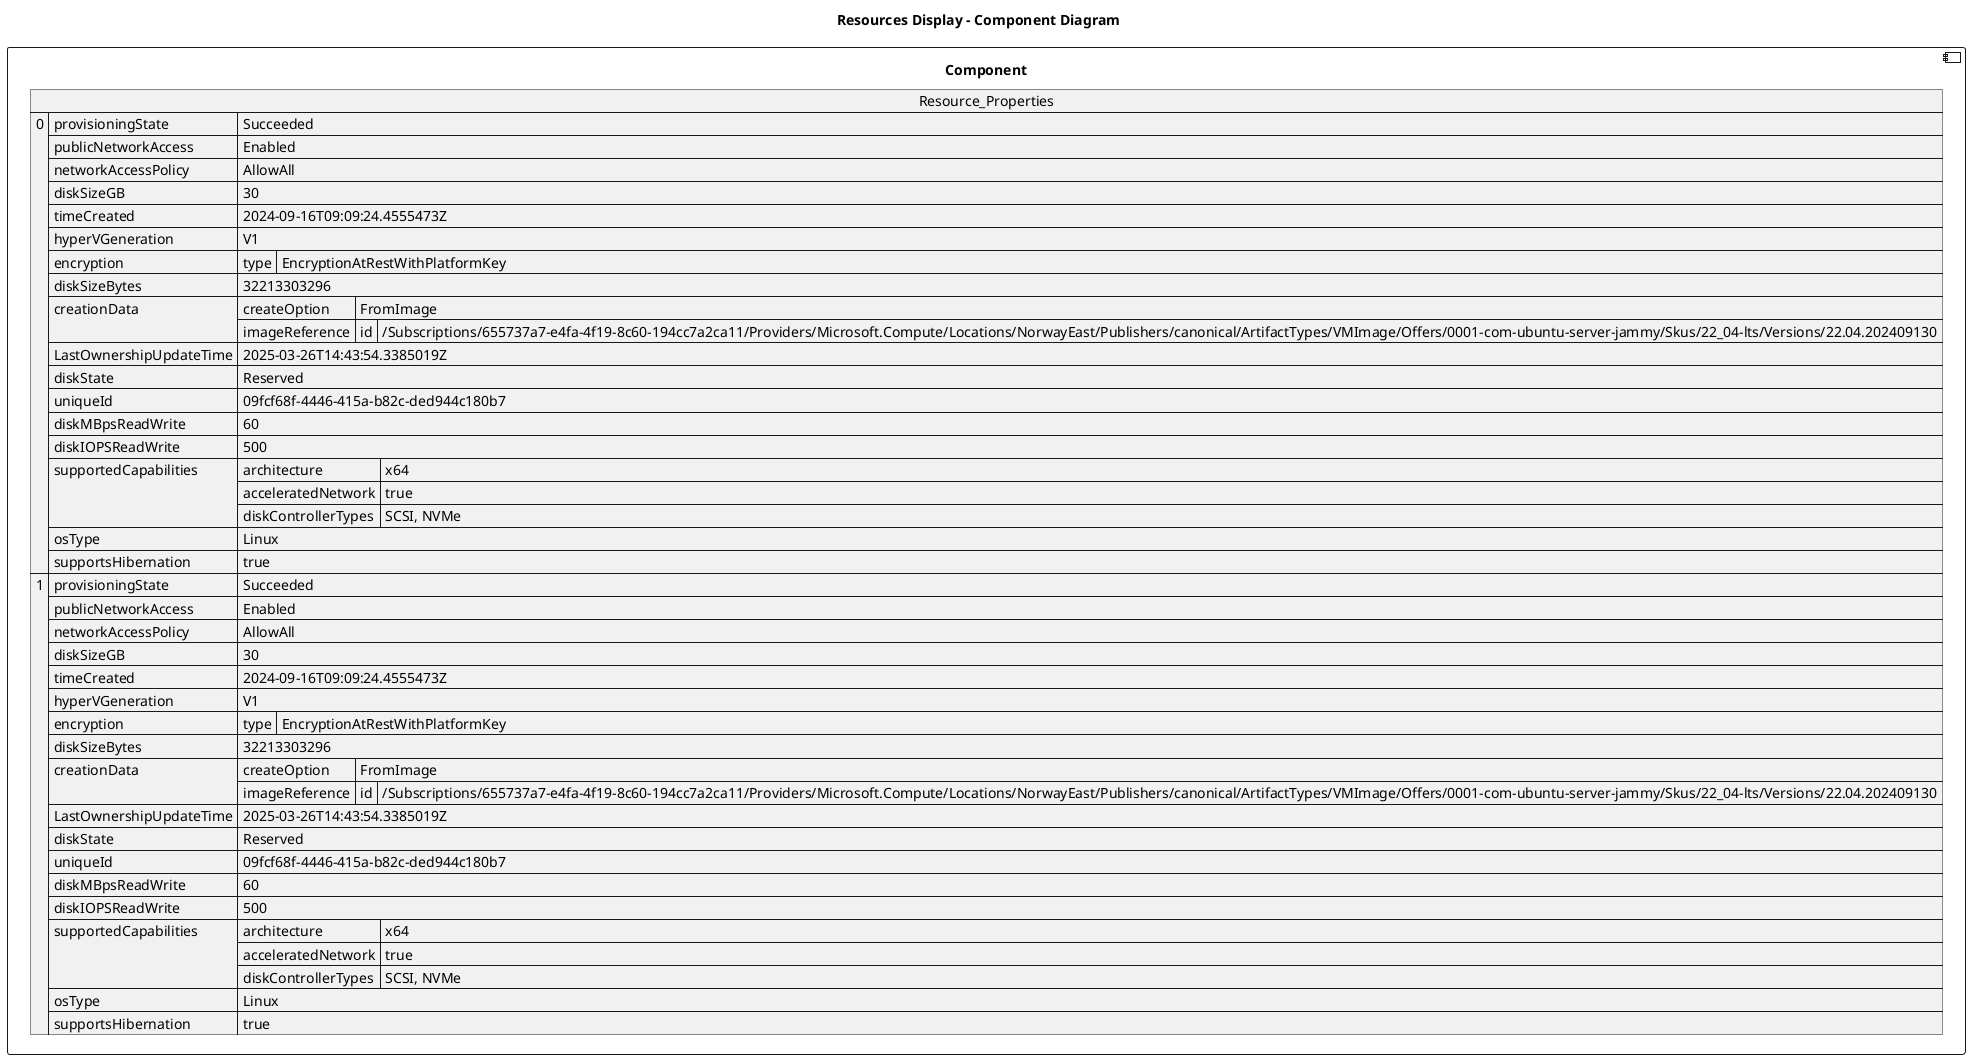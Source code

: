 @startuml

title Resources Display - Component Diagram

component Component {

json  Resource_Properties {
  "0": {
    "provisioningState": "Succeeded",
    "publicNetworkAccess": "Enabled",
    "networkAccessPolicy": "AllowAll",
    "diskSizeGB": 30,
    "timeCreated": "2024-09-16T09:09:24.4555473Z",
    "hyperVGeneration": "V1",
    "encryption": {
      "type": "EncryptionAtRestWithPlatformKey"
    },
    "diskSizeBytes": 32213303296,
    "creationData": {
      "createOption": "FromImage",
      "imageReference": {
        "id": "/Subscriptions/655737a7-e4fa-4f19-8c60-194cc7a2ca11/Providers/Microsoft.Compute/Locations/NorwayEast/Publishers/canonical/ArtifactTypes/VMImage/Offers/0001-com-ubuntu-server-jammy/Skus/22_04-lts/Versions/22.04.202409130"
      }
    },
    "LastOwnershipUpdateTime": "2025-03-26T14:43:54.3385019Z",
    "diskState": "Reserved",
    "uniqueId": "09fcf68f-4446-415a-b82c-ded944c180b7",
    "diskMBpsReadWrite": 60,
    "diskIOPSReadWrite": 500,
    "supportedCapabilities": {
      "architecture": "x64",
      "acceleratedNetwork": true,
      "diskControllerTypes": "SCSI, NVMe"
    },
    "osType": "Linux",
    "supportsHibernation": true
  },
  "1": {
    "provisioningState": "Succeeded",
    "publicNetworkAccess": "Enabled",
    "networkAccessPolicy": "AllowAll",
    "diskSizeGB": 30,
    "timeCreated": "2024-09-16T09:09:24.4555473Z",
    "hyperVGeneration": "V1",
    "encryption": {
      "type": "EncryptionAtRestWithPlatformKey"
    },
    "diskSizeBytes": 32213303296,
    "creationData": {
      "createOption": "FromImage",
      "imageReference": {
        "id": "/Subscriptions/655737a7-e4fa-4f19-8c60-194cc7a2ca11/Providers/Microsoft.Compute/Locations/NorwayEast/Publishers/canonical/ArtifactTypes/VMImage/Offers/0001-com-ubuntu-server-jammy/Skus/22_04-lts/Versions/22.04.202409130"
      }
    },
    "LastOwnershipUpdateTime": "2025-03-26T14:43:54.3385019Z",
    "diskState": "Reserved",
    "uniqueId": "09fcf68f-4446-415a-b82c-ded944c180b7",
    "diskMBpsReadWrite": 60,
    "diskIOPSReadWrite": 500,
    "supportedCapabilities": {
      "architecture": "x64",
      "acceleratedNetwork": true,
      "diskControllerTypes": "SCSI, NVMe"
    },
    "osType": "Linux",
    "supportsHibernation": true
  }
}
}
@enduml
